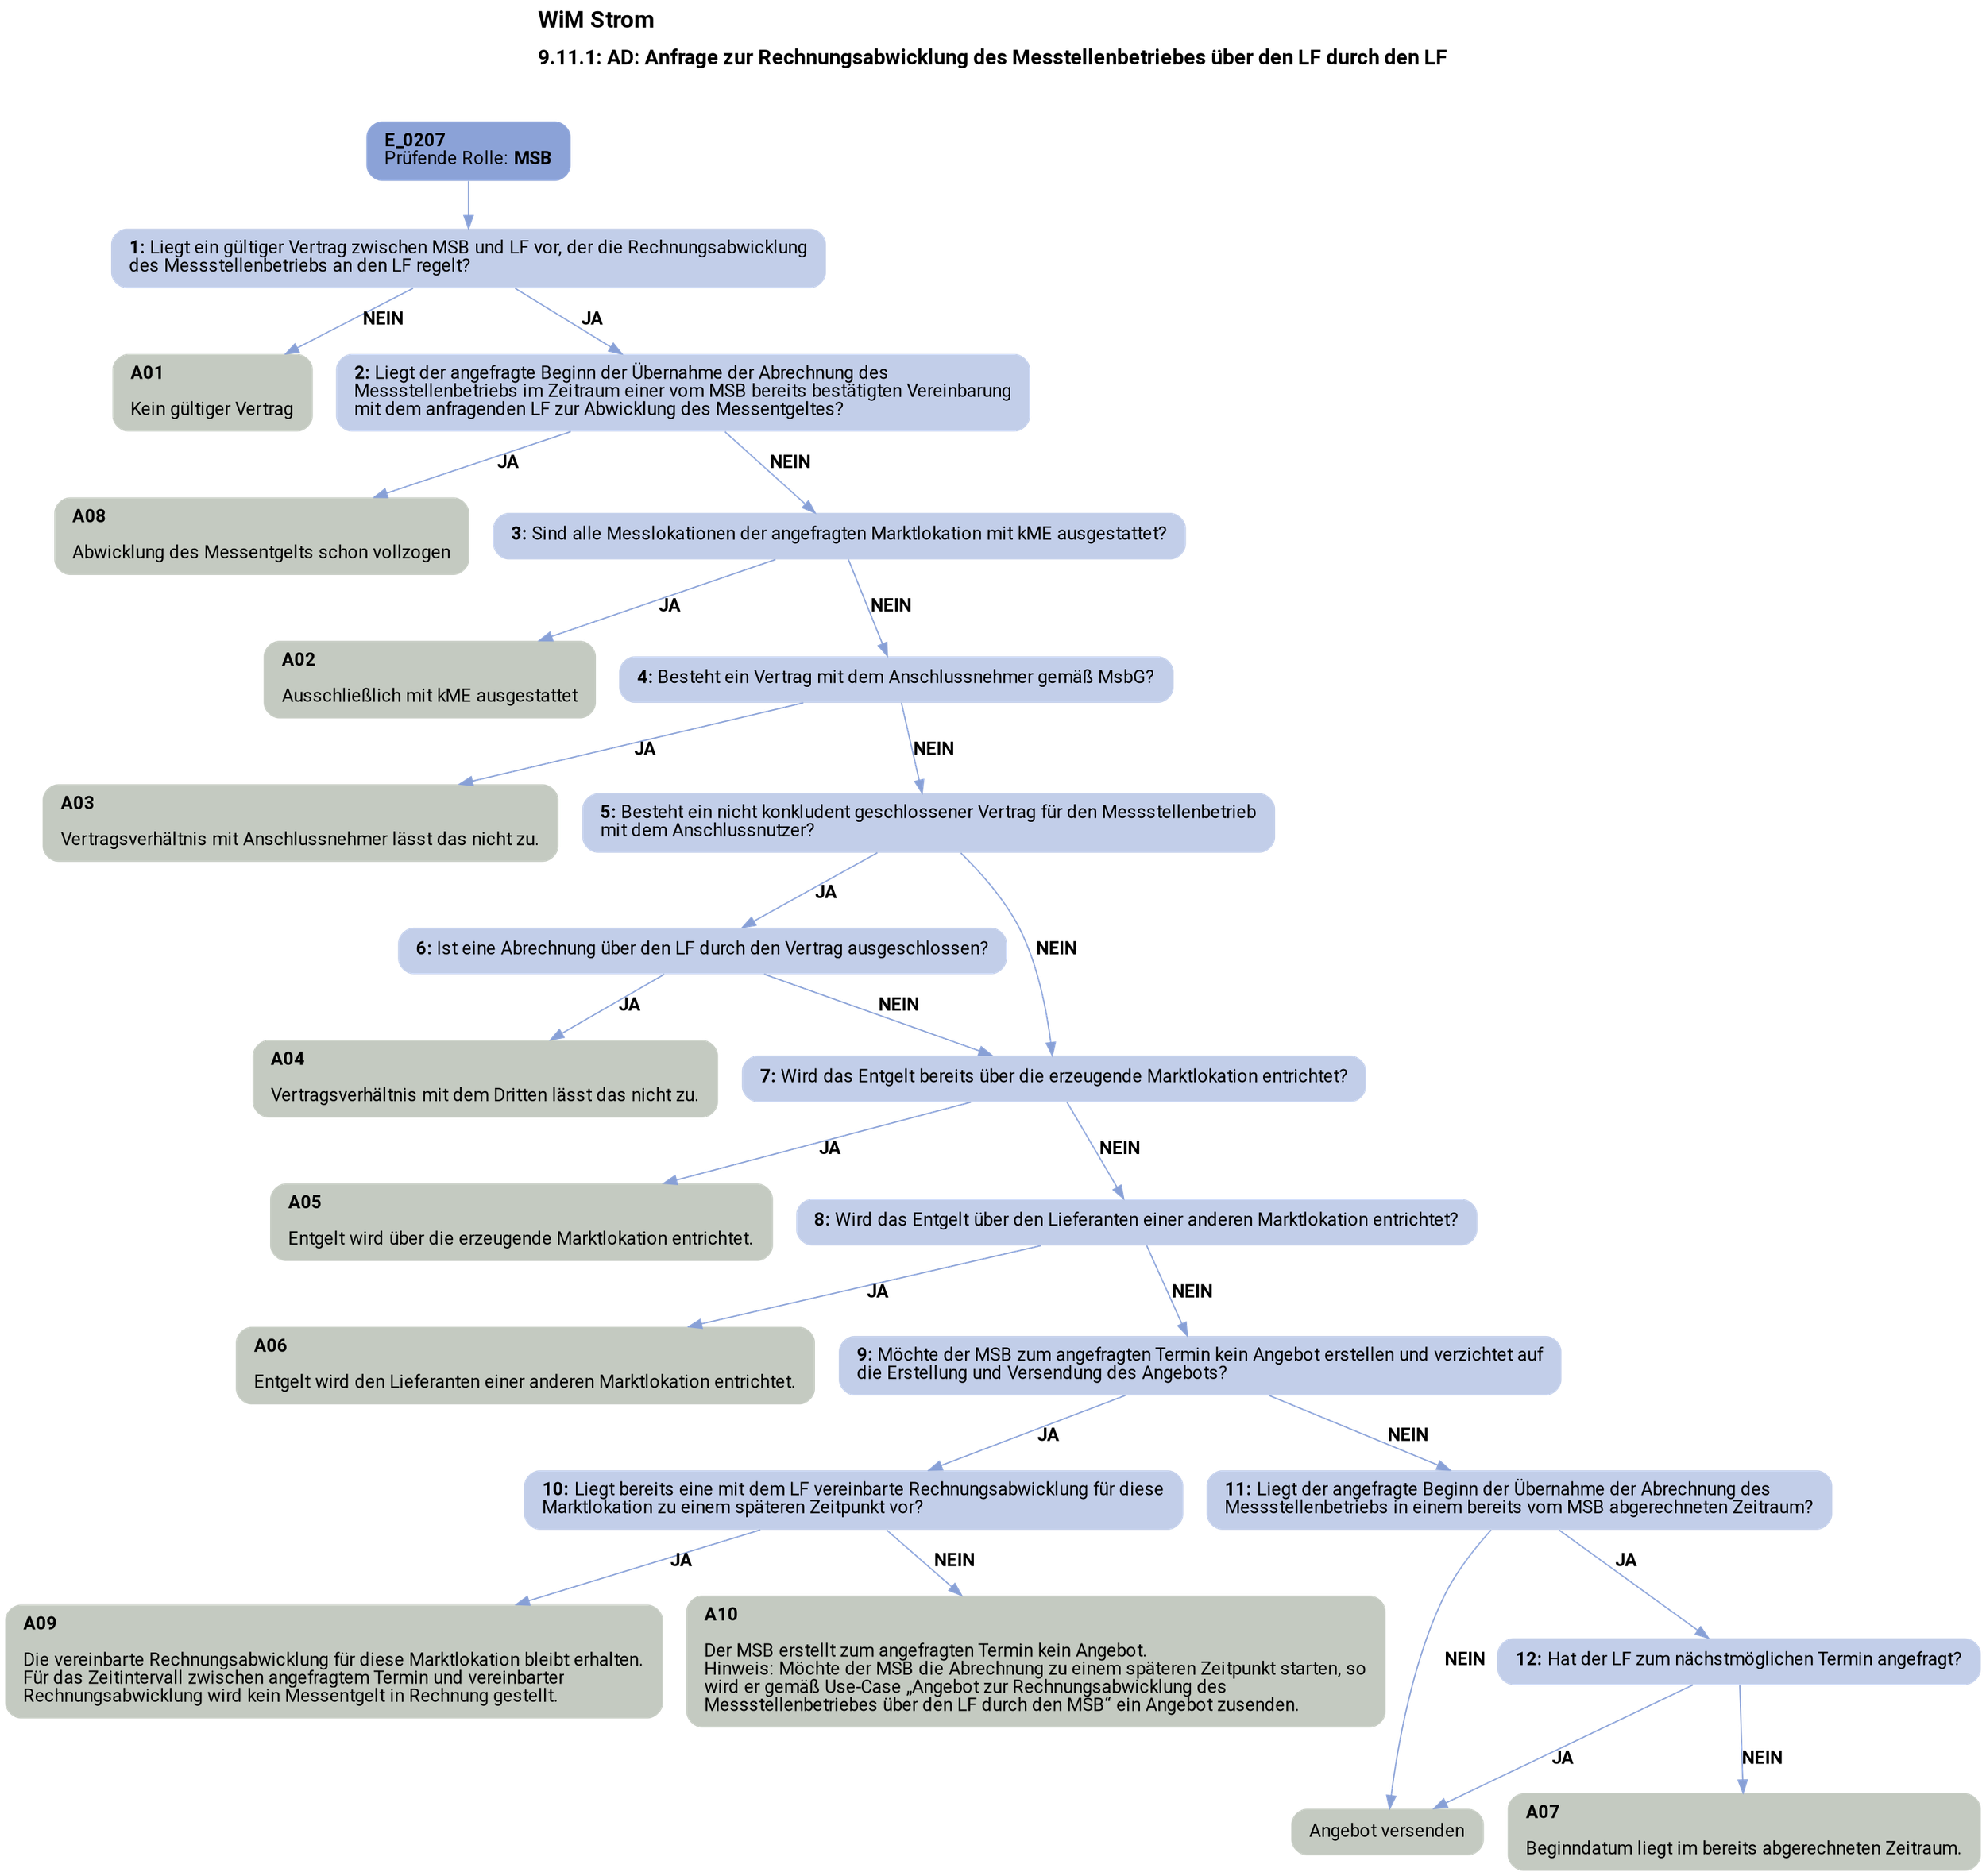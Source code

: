 digraph D {
    labelloc="t";
    label=<<B><FONT POINT-SIZE="18">WiM Strom</FONT></B><BR align="left"/><BR/><B><FONT POINT-SIZE="16">9.11.1: AD: Anfrage zur Rechnungsabwicklung des Messtellenbetriebes über den LF durch den LF</FONT></B><BR align="left"/><BR/><BR/><BR/>>;
    ratio="compress";
    concentrate=true;
    pack=true;
    rankdir=TB;
    packmode="array";
    size="20,20";
    fontsize=12;
    "Start" [margin="0.2,0.12", shape=box, style="filled,rounded", penwidth=0.0, fillcolor="#8ba2d7", label=<<B>E_0207</B><BR align="left"/><FONT>Prüfende Rolle: <B>MSB</B></FONT><BR align="center"/>>, fontname="Roboto, sans-serif"];
    "1" [margin="0.2,0.12", shape=box, style="filled,rounded", penwidth=0.0, fillcolor="#c2cee9", label=<<B>1: </B>Liegt ein gültiger Vertrag zwischen MSB und LF vor, der die Rechnungsabwicklung<BR align="left"/>des Messstellenbetriebs an den LF regelt?<BR align="left"/>>, fontname="Roboto, sans-serif"];
    "A01" [margin="0.2,0.12", shape=box, style="filled,rounded", penwidth=0.0, fillcolor="#c4cac1", label=<<B>A01</B><BR align="left"/><BR align="left"/><FONT>Kein gültiger Vertrag<BR align="left"/></FONT>>, fontname="Roboto, sans-serif"];
    "2" [margin="0.2,0.12", shape=box, style="filled,rounded", penwidth=0.0, fillcolor="#c2cee9", label=<<B>2: </B>Liegt der angefragte Beginn der Übernahme der Abrechnung des<BR align="left"/>Messstellenbetriebs im Zeitraum einer vom MSB bereits bestätigten Vereinbarung<BR align="left"/>mit dem anfragenden LF zur Abwicklung des Messentgeltes?<BR align="left"/>>, fontname="Roboto, sans-serif"];
    "A08" [margin="0.2,0.12", shape=box, style="filled,rounded", penwidth=0.0, fillcolor="#c4cac1", label=<<B>A08</B><BR align="left"/><BR align="left"/><FONT>Abwicklung des Messentgelts schon vollzogen<BR align="left"/></FONT>>, fontname="Roboto, sans-serif"];
    "3" [margin="0.2,0.12", shape=box, style="filled,rounded", penwidth=0.0, fillcolor="#c2cee9", label=<<B>3: </B>Sind alle Messlokationen der angefragten Marktlokation mit kME ausgestattet?<BR align="left"/>>, fontname="Roboto, sans-serif"];
    "A02" [margin="0.2,0.12", shape=box, style="filled,rounded", penwidth=0.0, fillcolor="#c4cac1", label=<<B>A02</B><BR align="left"/><BR align="left"/><FONT>Ausschließlich mit kME ausgestattet<BR align="left"/></FONT>>, fontname="Roboto, sans-serif"];
    "4" [margin="0.2,0.12", shape=box, style="filled,rounded", penwidth=0.0, fillcolor="#c2cee9", label=<<B>4: </B>Besteht ein Vertrag mit dem Anschlussnehmer gemäß MsbG?<BR align="left"/>>, fontname="Roboto, sans-serif"];
    "A03" [margin="0.2,0.12", shape=box, style="filled,rounded", penwidth=0.0, fillcolor="#c4cac1", label=<<B>A03</B><BR align="left"/><BR align="left"/><FONT>Vertragsverhältnis mit Anschlussnehmer lässt das nicht zu.<BR align="left"/></FONT>>, fontname="Roboto, sans-serif"];
    "5" [margin="0.2,0.12", shape=box, style="filled,rounded", penwidth=0.0, fillcolor="#c2cee9", label=<<B>5: </B>Besteht ein nicht konkludent geschlossener Vertrag für den Messstellenbetrieb<BR align="left"/>mit dem Anschlussnutzer?<BR align="left"/>>, fontname="Roboto, sans-serif"];
    "6" [margin="0.2,0.12", shape=box, style="filled,rounded", penwidth=0.0, fillcolor="#c2cee9", label=<<B>6: </B>Ist eine Abrechnung über den LF durch den Vertrag ausgeschlossen?<BR align="left"/>>, fontname="Roboto, sans-serif"];
    "A04" [margin="0.2,0.12", shape=box, style="filled,rounded", penwidth=0.0, fillcolor="#c4cac1", label=<<B>A04</B><BR align="left"/><BR align="left"/><FONT>Vertragsverhältnis mit dem Dritten lässt das nicht zu.<BR align="left"/></FONT>>, fontname="Roboto, sans-serif"];
    "7" [margin="0.2,0.12", shape=box, style="filled,rounded", penwidth=0.0, fillcolor="#c2cee9", label=<<B>7: </B>Wird das Entgelt bereits über die erzeugende Marktlokation entrichtet?<BR align="left"/>>, fontname="Roboto, sans-serif"];
    "A05" [margin="0.2,0.12", shape=box, style="filled,rounded", penwidth=0.0, fillcolor="#c4cac1", label=<<B>A05</B><BR align="left"/><BR align="left"/><FONT>Entgelt wird über die erzeugende Marktlokation entrichtet.<BR align="left"/></FONT>>, fontname="Roboto, sans-serif"];
    "8" [margin="0.2,0.12", shape=box, style="filled,rounded", penwidth=0.0, fillcolor="#c2cee9", label=<<B>8: </B>Wird das Entgelt über den Lieferanten einer anderen Marktlokation entrichtet?<BR align="left"/>>, fontname="Roboto, sans-serif"];
    "A06" [margin="0.2,0.12", shape=box, style="filled,rounded", penwidth=0.0, fillcolor="#c4cac1", label=<<B>A06</B><BR align="left"/><BR align="left"/><FONT>Entgelt wird den Lieferanten einer anderen Marktlokation entrichtet.<BR align="left"/></FONT>>, fontname="Roboto, sans-serif"];
    "9" [margin="0.2,0.12", shape=box, style="filled,rounded", penwidth=0.0, fillcolor="#c2cee9", label=<<B>9: </B>Möchte der MSB zum angefragten Termin kein Angebot erstellen und verzichtet auf<BR align="left"/>die Erstellung und Versendung des Angebots?<BR align="left"/>>, fontname="Roboto, sans-serif"];
    "10" [margin="0.2,0.12", shape=box, style="filled,rounded", penwidth=0.0, fillcolor="#c2cee9", label=<<B>10: </B>Liegt bereits eine mit dem LF vereinbarte Rechnungsabwicklung für diese<BR align="left"/>Marktlokation zu einem späteren Zeitpunkt vor?<BR align="left"/>>, fontname="Roboto, sans-serif"];
    "A09" [margin="0.2,0.12", shape=box, style="filled,rounded", penwidth=0.0, fillcolor="#c4cac1", label=<<B>A09</B><BR align="left"/><BR align="left"/><FONT>Die vereinbarte Rechnungsabwicklung für diese Marktlokation bleibt erhalten.<BR align="left"/>Für das Zeitintervall zwischen angefragtem Termin und vereinbarter<BR align="left"/>Rechnungsabwicklung wird kein Messentgelt in Rechnung gestellt.<BR align="left"/></FONT>>, fontname="Roboto, sans-serif"];
    "A10" [margin="0.2,0.12", shape=box, style="filled,rounded", penwidth=0.0, fillcolor="#c4cac1", label=<<B>A10</B><BR align="left"/><BR align="left"/><FONT>Der MSB erstellt zum angefragten Termin kein Angebot.<BR align="left"/>Hinweis: Möchte der MSB die Abrechnung zu einem späteren Zeitpunkt starten, so<BR align="left"/>wird er gemäß Use-Case „Angebot zur Rechnungsabwicklung des<BR align="left"/>Messstellenbetriebes über den LF durch den MSB“ ein Angebot zusenden.<BR align="left"/></FONT>>, fontname="Roboto, sans-serif"];
    "11" [margin="0.2,0.12", shape=box, style="filled,rounded", penwidth=0.0, fillcolor="#c2cee9", label=<<B>11: </B>Liegt der angefragte Beginn der Übernahme der Abrechnung des<BR align="left"/>Messstellenbetriebs in einem bereits vom MSB abgerechneten Zeitraum?<BR align="left"/>>, fontname="Roboto, sans-serif"];
    "Angebot versenden" [margin="0.2,0.12", shape=box, style="filled,rounded", penwidth=0.0, fillcolor="#c4cac1", label=<<FONT>Angebot versenden<BR align="left"/></FONT>>, fontname="Roboto, sans-serif"];
    "12" [margin="0.2,0.12", shape=box, style="filled,rounded", penwidth=0.0, fillcolor="#c2cee9", label=<<B>12: </B>Hat der LF zum nächstmöglichen Termin angefragt?<BR align="left"/>>, fontname="Roboto, sans-serif"];
    "A07" [margin="0.2,0.12", shape=box, style="filled,rounded", penwidth=0.0, fillcolor="#c4cac1", label=<<B>A07</B><BR align="left"/><BR align="left"/><FONT>Beginndatum liegt im bereits abgerechneten Zeitraum.<BR align="left"/></FONT>>, fontname="Roboto, sans-serif"];

    "Start" -> "1" [color="#88a0d6"];
    "1" -> "A01" [label=<<B>NEIN</B>>, color="#88a0d6", fontname="Roboto, sans-serif"];
    "1" -> "2" [label=<<B>JA</B>>, color="#88a0d6", fontname="Roboto, sans-serif"];
    "2" -> "A08" [label=<<B>JA</B>>, color="#88a0d6", fontname="Roboto, sans-serif"];
    "2" -> "3" [label=<<B>NEIN</B>>, color="#88a0d6", fontname="Roboto, sans-serif"];
    "3" -> "A02" [label=<<B>JA</B>>, color="#88a0d6", fontname="Roboto, sans-serif"];
    "3" -> "4" [label=<<B>NEIN</B>>, color="#88a0d6", fontname="Roboto, sans-serif"];
    "4" -> "A03" [label=<<B>JA</B>>, color="#88a0d6", fontname="Roboto, sans-serif"];
    "4" -> "5" [label=<<B>NEIN</B>>, color="#88a0d6", fontname="Roboto, sans-serif"];
    "5" -> "6" [label=<<B>JA</B>>, color="#88a0d6", fontname="Roboto, sans-serif"];
    "5" -> "7" [label=<<B>NEIN</B>>, color="#88a0d6", fontname="Roboto, sans-serif"];
    "6" -> "A04" [label=<<B>JA</B>>, color="#88a0d6", fontname="Roboto, sans-serif"];
    "6" -> "7" [label=<<B>NEIN</B>>, color="#88a0d6", fontname="Roboto, sans-serif"];
    "7" -> "A05" [label=<<B>JA</B>>, color="#88a0d6", fontname="Roboto, sans-serif"];
    "7" -> "8" [label=<<B>NEIN</B>>, color="#88a0d6", fontname="Roboto, sans-serif"];
    "8" -> "A06" [label=<<B>JA</B>>, color="#88a0d6", fontname="Roboto, sans-serif"];
    "8" -> "9" [label=<<B>NEIN</B>>, color="#88a0d6", fontname="Roboto, sans-serif"];
    "9" -> "10" [label=<<B>JA</B>>, color="#88a0d6", fontname="Roboto, sans-serif"];
    "9" -> "11" [label=<<B>NEIN</B>>, color="#88a0d6", fontname="Roboto, sans-serif"];
    "10" -> "A09" [label=<<B>JA</B>>, color="#88a0d6", fontname="Roboto, sans-serif"];
    "10" -> "A10" [label=<<B>NEIN</B>>, color="#88a0d6", fontname="Roboto, sans-serif"];
    "11" -> "Angebot versenden" [label=<<B>NEIN</B>>, color="#88a0d6", fontname="Roboto, sans-serif"];
    "11" -> "12" [label=<<B>JA</B>>, color="#88a0d6", fontname="Roboto, sans-serif"];
    "12" -> "A07" [label=<<B>NEIN</B>>, color="#88a0d6", fontname="Roboto, sans-serif"];
    "12" -> "Angebot versenden" [label=<<B>JA</B>>, color="#88a0d6", fontname="Roboto, sans-serif"];

    bgcolor="transparent";
fontname="Roboto, sans-serif";
}